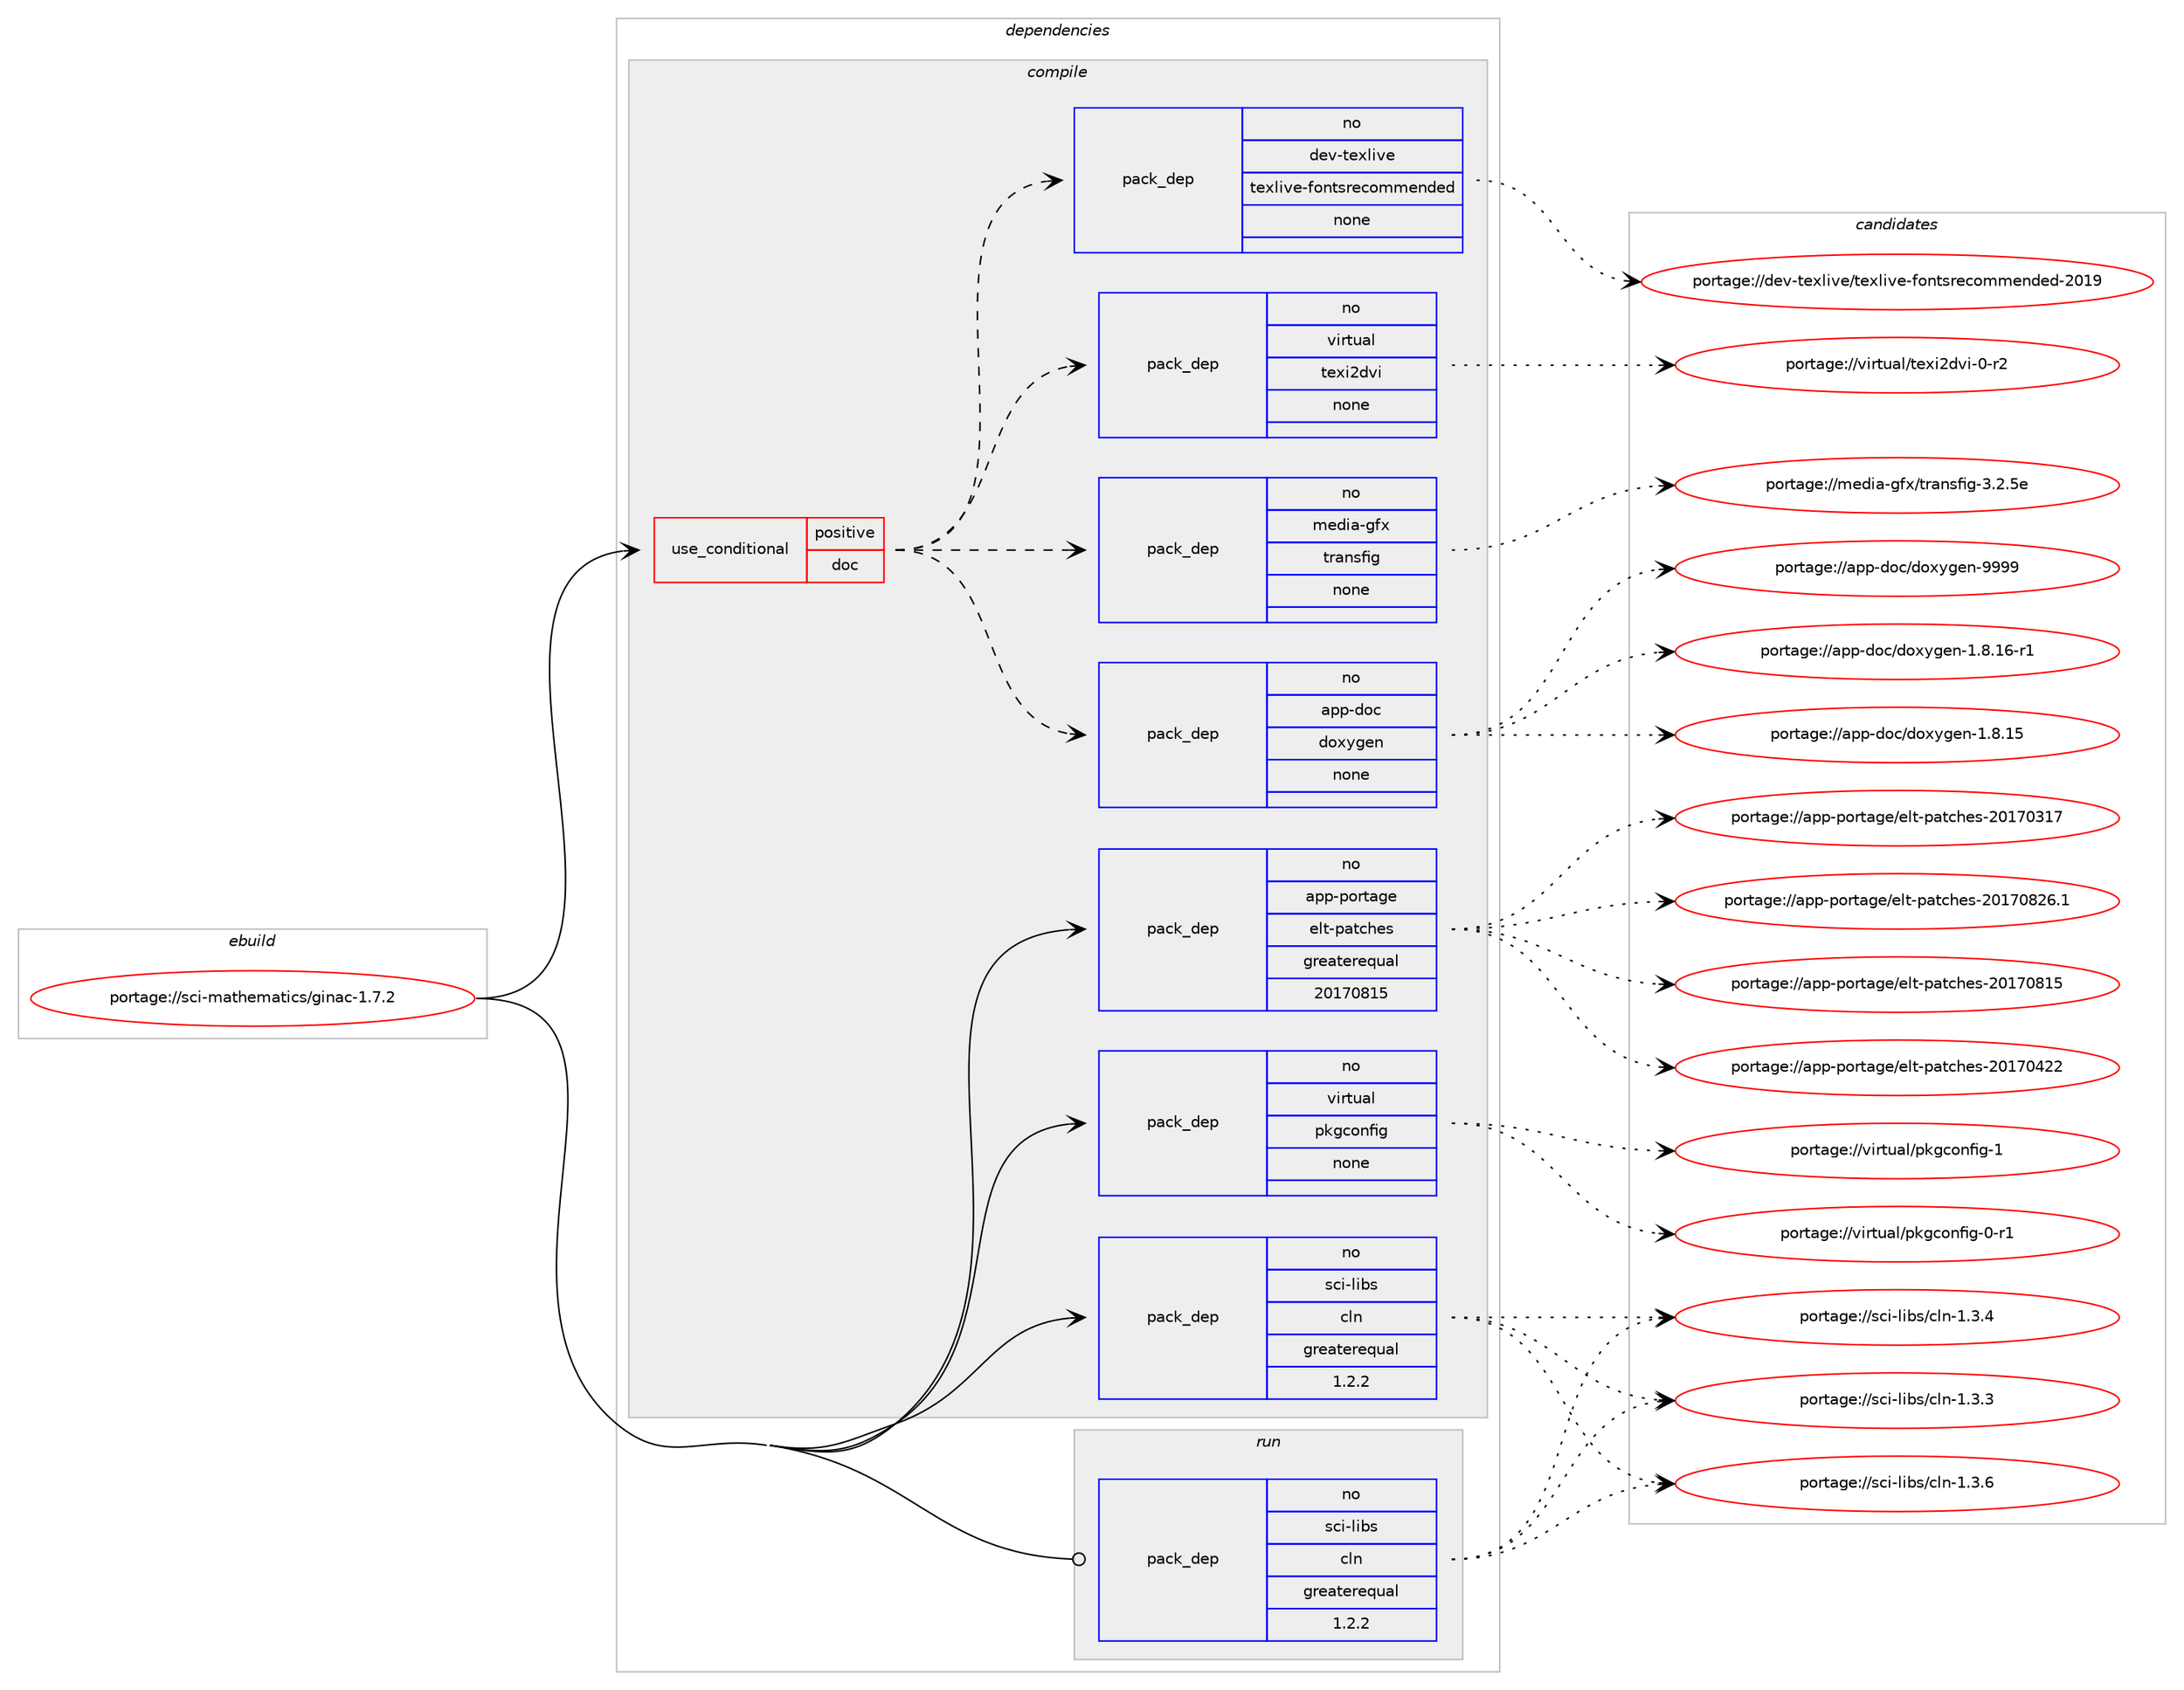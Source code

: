 digraph prolog {

# *************
# Graph options
# *************

newrank=true;
concentrate=true;
compound=true;
graph [rankdir=LR,fontname=Helvetica,fontsize=10,ranksep=1.5];#, ranksep=2.5, nodesep=0.2];
edge  [arrowhead=vee];
node  [fontname=Helvetica,fontsize=10];

# **********
# The ebuild
# **********

subgraph cluster_leftcol {
color=gray;
rank=same;
label=<<i>ebuild</i>>;
id [label="portage://sci-mathematics/ginac-1.7.2", color=red, width=4, href="../sci-mathematics/ginac-1.7.2.svg"];
}

# ****************
# The dependencies
# ****************

subgraph cluster_midcol {
color=gray;
label=<<i>dependencies</i>>;
subgraph cluster_compile {
fillcolor="#eeeeee";
style=filled;
label=<<i>compile</i>>;
subgraph cond17007 {
dependency85971 [label=<<TABLE BORDER="0" CELLBORDER="1" CELLSPACING="0" CELLPADDING="4"><TR><TD ROWSPAN="3" CELLPADDING="10">use_conditional</TD></TR><TR><TD>positive</TD></TR><TR><TD>doc</TD></TR></TABLE>>, shape=none, color=red];
subgraph pack67498 {
dependency85972 [label=<<TABLE BORDER="0" CELLBORDER="1" CELLSPACING="0" CELLPADDING="4" WIDTH="220"><TR><TD ROWSPAN="6" CELLPADDING="30">pack_dep</TD></TR><TR><TD WIDTH="110">no</TD></TR><TR><TD>app-doc</TD></TR><TR><TD>doxygen</TD></TR><TR><TD>none</TD></TR><TR><TD></TD></TR></TABLE>>, shape=none, color=blue];
}
dependency85971:e -> dependency85972:w [weight=20,style="dashed",arrowhead="vee"];
subgraph pack67499 {
dependency85973 [label=<<TABLE BORDER="0" CELLBORDER="1" CELLSPACING="0" CELLPADDING="4" WIDTH="220"><TR><TD ROWSPAN="6" CELLPADDING="30">pack_dep</TD></TR><TR><TD WIDTH="110">no</TD></TR><TR><TD>media-gfx</TD></TR><TR><TD>transfig</TD></TR><TR><TD>none</TD></TR><TR><TD></TD></TR></TABLE>>, shape=none, color=blue];
}
dependency85971:e -> dependency85973:w [weight=20,style="dashed",arrowhead="vee"];
subgraph pack67500 {
dependency85974 [label=<<TABLE BORDER="0" CELLBORDER="1" CELLSPACING="0" CELLPADDING="4" WIDTH="220"><TR><TD ROWSPAN="6" CELLPADDING="30">pack_dep</TD></TR><TR><TD WIDTH="110">no</TD></TR><TR><TD>virtual</TD></TR><TR><TD>texi2dvi</TD></TR><TR><TD>none</TD></TR><TR><TD></TD></TR></TABLE>>, shape=none, color=blue];
}
dependency85971:e -> dependency85974:w [weight=20,style="dashed",arrowhead="vee"];
subgraph pack67501 {
dependency85975 [label=<<TABLE BORDER="0" CELLBORDER="1" CELLSPACING="0" CELLPADDING="4" WIDTH="220"><TR><TD ROWSPAN="6" CELLPADDING="30">pack_dep</TD></TR><TR><TD WIDTH="110">no</TD></TR><TR><TD>dev-texlive</TD></TR><TR><TD>texlive-fontsrecommended</TD></TR><TR><TD>none</TD></TR><TR><TD></TD></TR></TABLE>>, shape=none, color=blue];
}
dependency85971:e -> dependency85975:w [weight=20,style="dashed",arrowhead="vee"];
}
id:e -> dependency85971:w [weight=20,style="solid",arrowhead="vee"];
subgraph pack67502 {
dependency85976 [label=<<TABLE BORDER="0" CELLBORDER="1" CELLSPACING="0" CELLPADDING="4" WIDTH="220"><TR><TD ROWSPAN="6" CELLPADDING="30">pack_dep</TD></TR><TR><TD WIDTH="110">no</TD></TR><TR><TD>app-portage</TD></TR><TR><TD>elt-patches</TD></TR><TR><TD>greaterequal</TD></TR><TR><TD>20170815</TD></TR></TABLE>>, shape=none, color=blue];
}
id:e -> dependency85976:w [weight=20,style="solid",arrowhead="vee"];
subgraph pack67503 {
dependency85977 [label=<<TABLE BORDER="0" CELLBORDER="1" CELLSPACING="0" CELLPADDING="4" WIDTH="220"><TR><TD ROWSPAN="6" CELLPADDING="30">pack_dep</TD></TR><TR><TD WIDTH="110">no</TD></TR><TR><TD>sci-libs</TD></TR><TR><TD>cln</TD></TR><TR><TD>greaterequal</TD></TR><TR><TD>1.2.2</TD></TR></TABLE>>, shape=none, color=blue];
}
id:e -> dependency85977:w [weight=20,style="solid",arrowhead="vee"];
subgraph pack67504 {
dependency85978 [label=<<TABLE BORDER="0" CELLBORDER="1" CELLSPACING="0" CELLPADDING="4" WIDTH="220"><TR><TD ROWSPAN="6" CELLPADDING="30">pack_dep</TD></TR><TR><TD WIDTH="110">no</TD></TR><TR><TD>virtual</TD></TR><TR><TD>pkgconfig</TD></TR><TR><TD>none</TD></TR><TR><TD></TD></TR></TABLE>>, shape=none, color=blue];
}
id:e -> dependency85978:w [weight=20,style="solid",arrowhead="vee"];
}
subgraph cluster_compileandrun {
fillcolor="#eeeeee";
style=filled;
label=<<i>compile and run</i>>;
}
subgraph cluster_run {
fillcolor="#eeeeee";
style=filled;
label=<<i>run</i>>;
subgraph pack67505 {
dependency85979 [label=<<TABLE BORDER="0" CELLBORDER="1" CELLSPACING="0" CELLPADDING="4" WIDTH="220"><TR><TD ROWSPAN="6" CELLPADDING="30">pack_dep</TD></TR><TR><TD WIDTH="110">no</TD></TR><TR><TD>sci-libs</TD></TR><TR><TD>cln</TD></TR><TR><TD>greaterequal</TD></TR><TR><TD>1.2.2</TD></TR></TABLE>>, shape=none, color=blue];
}
id:e -> dependency85979:w [weight=20,style="solid",arrowhead="odot"];
}
}

# **************
# The candidates
# **************

subgraph cluster_choices {
rank=same;
color=gray;
label=<<i>candidates</i>>;

subgraph choice67498 {
color=black;
nodesep=1;
choice971121124510011199471001111201211031011104557575757 [label="portage://app-doc/doxygen-9999", color=red, width=4,href="../app-doc/doxygen-9999.svg"];
choice97112112451001119947100111120121103101110454946564649544511449 [label="portage://app-doc/doxygen-1.8.16-r1", color=red, width=4,href="../app-doc/doxygen-1.8.16-r1.svg"];
choice9711211245100111994710011112012110310111045494656464953 [label="portage://app-doc/doxygen-1.8.15", color=red, width=4,href="../app-doc/doxygen-1.8.15.svg"];
dependency85972:e -> choice971121124510011199471001111201211031011104557575757:w [style=dotted,weight="100"];
dependency85972:e -> choice97112112451001119947100111120121103101110454946564649544511449:w [style=dotted,weight="100"];
dependency85972:e -> choice9711211245100111994710011112012110310111045494656464953:w [style=dotted,weight="100"];
}
subgraph choice67499 {
color=black;
nodesep=1;
choice10910110010597451031021204711611497110115102105103455146504653101 [label="portage://media-gfx/transfig-3.2.5e", color=red, width=4,href="../media-gfx/transfig-3.2.5e.svg"];
dependency85973:e -> choice10910110010597451031021204711611497110115102105103455146504653101:w [style=dotted,weight="100"];
}
subgraph choice67500 {
color=black;
nodesep=1;
choice11810511411611797108471161011201055010011810545484511450 [label="portage://virtual/texi2dvi-0-r2", color=red, width=4,href="../virtual/texi2dvi-0-r2.svg"];
dependency85974:e -> choice11810511411611797108471161011201055010011810545484511450:w [style=dotted,weight="100"];
}
subgraph choice67501 {
color=black;
nodesep=1;
choice100101118451161011201081051181014711610112010810511810145102111110116115114101991111091091011101001011004550484957 [label="portage://dev-texlive/texlive-fontsrecommended-2019", color=red, width=4,href="../dev-texlive/texlive-fontsrecommended-2019.svg"];
dependency85975:e -> choice100101118451161011201081051181014711610112010810511810145102111110116115114101991111091091011101001011004550484957:w [style=dotted,weight="100"];
}
subgraph choice67502 {
color=black;
nodesep=1;
choice971121124511211111411697103101471011081164511297116991041011154550484955485650544649 [label="portage://app-portage/elt-patches-20170826.1", color=red, width=4,href="../app-portage/elt-patches-20170826.1.svg"];
choice97112112451121111141169710310147101108116451129711699104101115455048495548564953 [label="portage://app-portage/elt-patches-20170815", color=red, width=4,href="../app-portage/elt-patches-20170815.svg"];
choice97112112451121111141169710310147101108116451129711699104101115455048495548525050 [label="portage://app-portage/elt-patches-20170422", color=red, width=4,href="../app-portage/elt-patches-20170422.svg"];
choice97112112451121111141169710310147101108116451129711699104101115455048495548514955 [label="portage://app-portage/elt-patches-20170317", color=red, width=4,href="../app-portage/elt-patches-20170317.svg"];
dependency85976:e -> choice971121124511211111411697103101471011081164511297116991041011154550484955485650544649:w [style=dotted,weight="100"];
dependency85976:e -> choice97112112451121111141169710310147101108116451129711699104101115455048495548564953:w [style=dotted,weight="100"];
dependency85976:e -> choice97112112451121111141169710310147101108116451129711699104101115455048495548525050:w [style=dotted,weight="100"];
dependency85976:e -> choice97112112451121111141169710310147101108116451129711699104101115455048495548514955:w [style=dotted,weight="100"];
}
subgraph choice67503 {
color=black;
nodesep=1;
choice1159910545108105981154799108110454946514654 [label="portage://sci-libs/cln-1.3.6", color=red, width=4,href="../sci-libs/cln-1.3.6.svg"];
choice1159910545108105981154799108110454946514652 [label="portage://sci-libs/cln-1.3.4", color=red, width=4,href="../sci-libs/cln-1.3.4.svg"];
choice1159910545108105981154799108110454946514651 [label="portage://sci-libs/cln-1.3.3", color=red, width=4,href="../sci-libs/cln-1.3.3.svg"];
dependency85977:e -> choice1159910545108105981154799108110454946514654:w [style=dotted,weight="100"];
dependency85977:e -> choice1159910545108105981154799108110454946514652:w [style=dotted,weight="100"];
dependency85977:e -> choice1159910545108105981154799108110454946514651:w [style=dotted,weight="100"];
}
subgraph choice67504 {
color=black;
nodesep=1;
choice1181051141161179710847112107103991111101021051034549 [label="portage://virtual/pkgconfig-1", color=red, width=4,href="../virtual/pkgconfig-1.svg"];
choice11810511411611797108471121071039911111010210510345484511449 [label="portage://virtual/pkgconfig-0-r1", color=red, width=4,href="../virtual/pkgconfig-0-r1.svg"];
dependency85978:e -> choice1181051141161179710847112107103991111101021051034549:w [style=dotted,weight="100"];
dependency85978:e -> choice11810511411611797108471121071039911111010210510345484511449:w [style=dotted,weight="100"];
}
subgraph choice67505 {
color=black;
nodesep=1;
choice1159910545108105981154799108110454946514654 [label="portage://sci-libs/cln-1.3.6", color=red, width=4,href="../sci-libs/cln-1.3.6.svg"];
choice1159910545108105981154799108110454946514652 [label="portage://sci-libs/cln-1.3.4", color=red, width=4,href="../sci-libs/cln-1.3.4.svg"];
choice1159910545108105981154799108110454946514651 [label="portage://sci-libs/cln-1.3.3", color=red, width=4,href="../sci-libs/cln-1.3.3.svg"];
dependency85979:e -> choice1159910545108105981154799108110454946514654:w [style=dotted,weight="100"];
dependency85979:e -> choice1159910545108105981154799108110454946514652:w [style=dotted,weight="100"];
dependency85979:e -> choice1159910545108105981154799108110454946514651:w [style=dotted,weight="100"];
}
}

}
